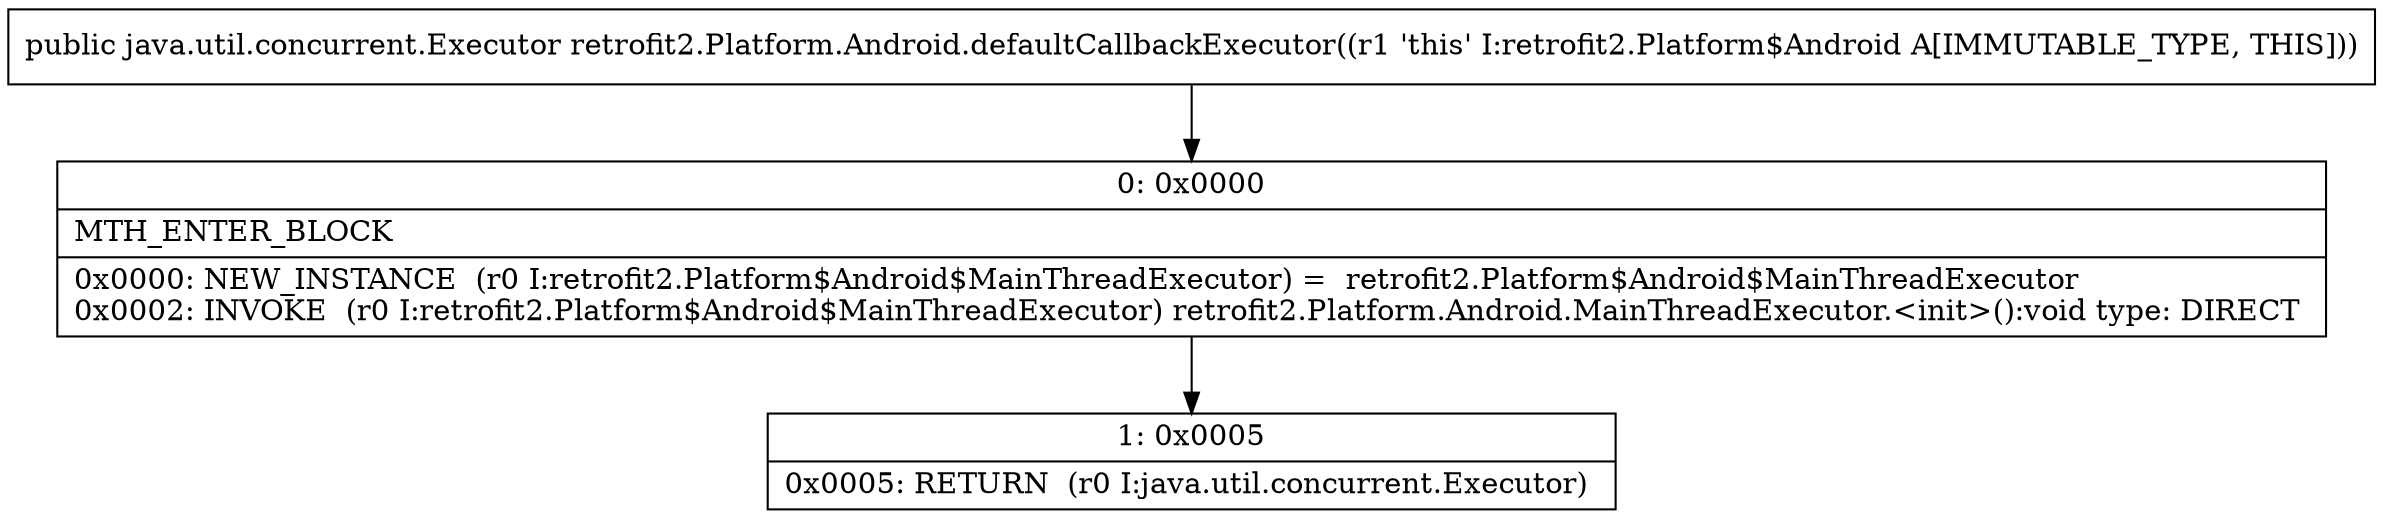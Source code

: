 digraph "CFG forretrofit2.Platform.Android.defaultCallbackExecutor()Ljava\/util\/concurrent\/Executor;" {
Node_0 [shape=record,label="{0\:\ 0x0000|MTH_ENTER_BLOCK\l|0x0000: NEW_INSTANCE  (r0 I:retrofit2.Platform$Android$MainThreadExecutor) =  retrofit2.Platform$Android$MainThreadExecutor \l0x0002: INVOKE  (r0 I:retrofit2.Platform$Android$MainThreadExecutor) retrofit2.Platform.Android.MainThreadExecutor.\<init\>():void type: DIRECT \l}"];
Node_1 [shape=record,label="{1\:\ 0x0005|0x0005: RETURN  (r0 I:java.util.concurrent.Executor) \l}"];
MethodNode[shape=record,label="{public java.util.concurrent.Executor retrofit2.Platform.Android.defaultCallbackExecutor((r1 'this' I:retrofit2.Platform$Android A[IMMUTABLE_TYPE, THIS])) }"];
MethodNode -> Node_0;
Node_0 -> Node_1;
}


